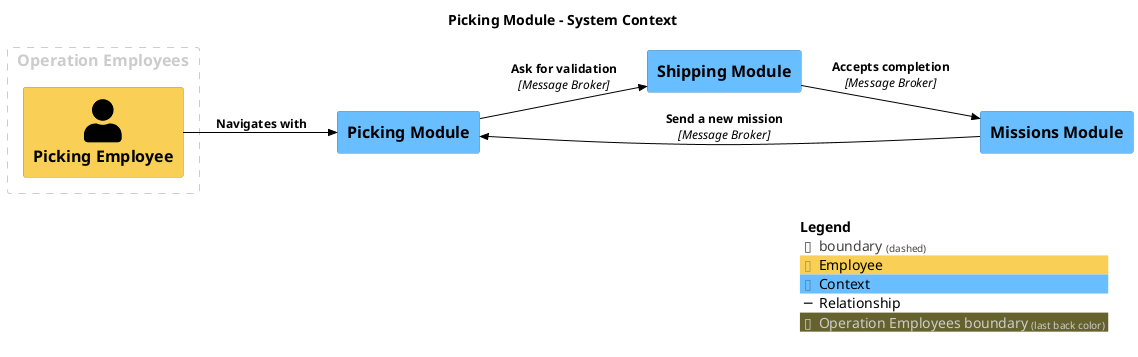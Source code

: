 @startuml
set separator none
title Picking Module - System Context

left to right direction

!include <C4/C4>
!include <C4/C4_Context>

AddElementTag("Employee", $bgColor="#f9d055", $borderColor="#ae913b", $fontColor="#000000", $sprite="", $shadowing="")
AddElementTag("Context", $bgColor="#69beff", $borderColor="#4985b2", $fontColor="#000000", $sprite="", $shadowing="")

AddRelTag("Relationship", $textColor="#000000", $lineColor="#000000", $lineStyle = "")

AddBoundaryTag("Operation Employees", $borderColor="#cccccc", $fontColor="#cccccc")
Boundary(group_1, "Operation Employees", $tags="Operation Employees") {
  Person(PickingEmployee, "Picking Employee", $descr="", $tags="Employee", $link="")
}

System(PickingModule, "Picking Module", $descr="", $tags="Context", $link="")
System(ShippingModule, "Shipping Module", $descr="", $tags="Context", $link="")
System(MissionsModule, "Missions Module", $descr="", $tags="Context", $link="")

Rel_D(ShippingModule, MissionsModule, "Accepts completion", $techn="Message Broker", $tags="Relationship", $link="")
Rel_D(PickingEmployee, PickingModule, "Navigates with", $techn="", $tags="Relationship", $link="")
Rel_D(MissionsModule, PickingModule, "Send a new mission", $techn="Message Broker", $tags="Relationship", $link="")
Rel_D(PickingModule, ShippingModule, "Ask for validation", $techn="Message Broker", $tags="Relationship", $link="")

SHOW_LEGEND(true)
@enduml